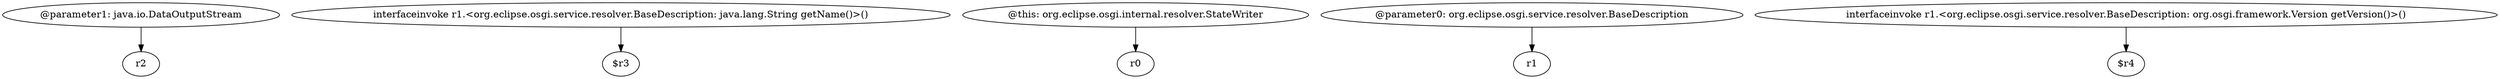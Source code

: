 digraph g {
0[label="@parameter1: java.io.DataOutputStream"]
1[label="r2"]
0->1[label=""]
2[label="interfaceinvoke r1.<org.eclipse.osgi.service.resolver.BaseDescription: java.lang.String getName()>()"]
3[label="$r3"]
2->3[label=""]
4[label="@this: org.eclipse.osgi.internal.resolver.StateWriter"]
5[label="r0"]
4->5[label=""]
6[label="@parameter0: org.eclipse.osgi.service.resolver.BaseDescription"]
7[label="r1"]
6->7[label=""]
8[label="interfaceinvoke r1.<org.eclipse.osgi.service.resolver.BaseDescription: org.osgi.framework.Version getVersion()>()"]
9[label="$r4"]
8->9[label=""]
}